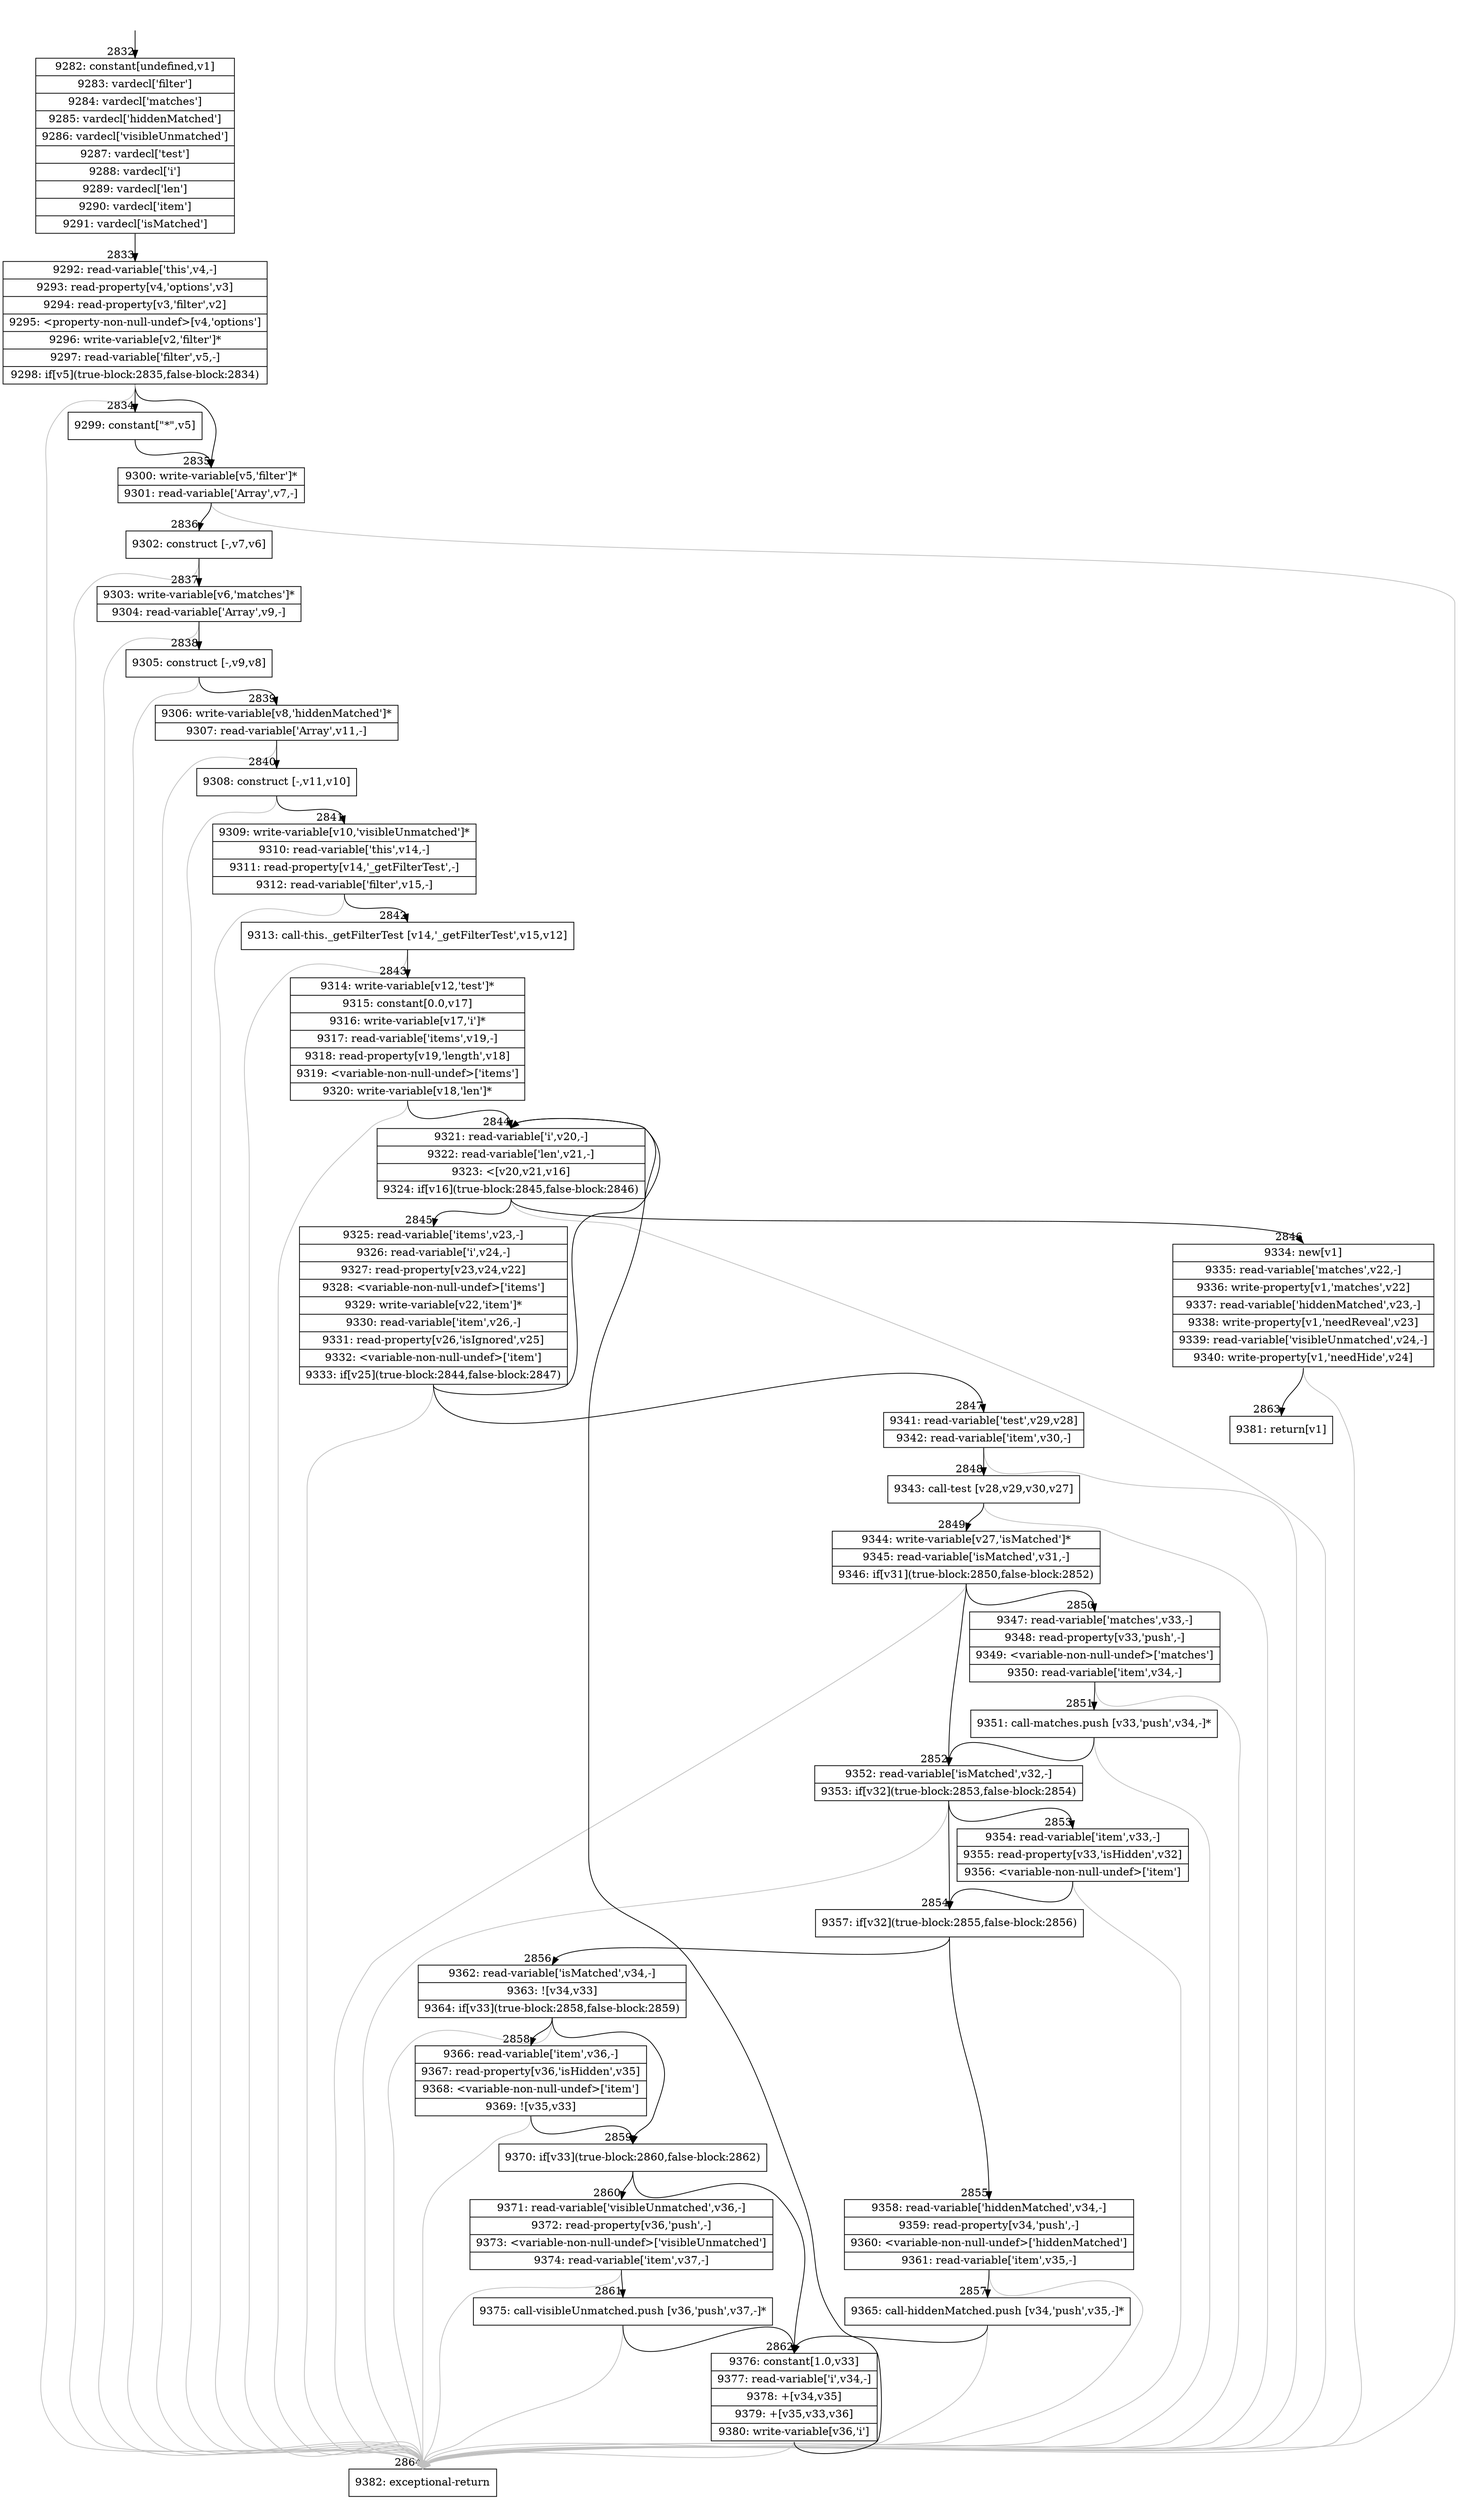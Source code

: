 digraph {
rankdir="TD"
BB_entry265[shape=none,label=""];
BB_entry265 -> BB2832 [tailport=s, headport=n, headlabel="    2832"]
BB2832 [shape=record label="{9282: constant[undefined,v1]|9283: vardecl['filter']|9284: vardecl['matches']|9285: vardecl['hiddenMatched']|9286: vardecl['visibleUnmatched']|9287: vardecl['test']|9288: vardecl['i']|9289: vardecl['len']|9290: vardecl['item']|9291: vardecl['isMatched']}" ] 
BB2832 -> BB2833 [tailport=s, headport=n, headlabel="      2833"]
BB2833 [shape=record label="{9292: read-variable['this',v4,-]|9293: read-property[v4,'options',v3]|9294: read-property[v3,'filter',v2]|9295: \<property-non-null-undef\>[v4,'options']|9296: write-variable[v2,'filter']*|9297: read-variable['filter',v5,-]|9298: if[v5](true-block:2835,false-block:2834)}" ] 
BB2833 -> BB2835 [tailport=s, headport=n, headlabel="      2835"]
BB2833 -> BB2834 [tailport=s, headport=n, headlabel="      2834"]
BB2833 -> BB2864 [tailport=s, headport=n, color=gray, headlabel="      2864"]
BB2834 [shape=record label="{9299: constant[\"*\",v5]}" ] 
BB2834 -> BB2835 [tailport=s, headport=n]
BB2835 [shape=record label="{9300: write-variable[v5,'filter']*|9301: read-variable['Array',v7,-]}" ] 
BB2835 -> BB2836 [tailport=s, headport=n, headlabel="      2836"]
BB2835 -> BB2864 [tailport=s, headport=n, color=gray]
BB2836 [shape=record label="{9302: construct [-,v7,v6]}" ] 
BB2836 -> BB2837 [tailport=s, headport=n, headlabel="      2837"]
BB2836 -> BB2864 [tailport=s, headport=n, color=gray]
BB2837 [shape=record label="{9303: write-variable[v6,'matches']*|9304: read-variable['Array',v9,-]}" ] 
BB2837 -> BB2838 [tailport=s, headport=n, headlabel="      2838"]
BB2837 -> BB2864 [tailport=s, headport=n, color=gray]
BB2838 [shape=record label="{9305: construct [-,v9,v8]}" ] 
BB2838 -> BB2839 [tailport=s, headport=n, headlabel="      2839"]
BB2838 -> BB2864 [tailport=s, headport=n, color=gray]
BB2839 [shape=record label="{9306: write-variable[v8,'hiddenMatched']*|9307: read-variable['Array',v11,-]}" ] 
BB2839 -> BB2840 [tailport=s, headport=n, headlabel="      2840"]
BB2839 -> BB2864 [tailport=s, headport=n, color=gray]
BB2840 [shape=record label="{9308: construct [-,v11,v10]}" ] 
BB2840 -> BB2841 [tailport=s, headport=n, headlabel="      2841"]
BB2840 -> BB2864 [tailport=s, headport=n, color=gray]
BB2841 [shape=record label="{9309: write-variable[v10,'visibleUnmatched']*|9310: read-variable['this',v14,-]|9311: read-property[v14,'_getFilterTest',-]|9312: read-variable['filter',v15,-]}" ] 
BB2841 -> BB2842 [tailport=s, headport=n, headlabel="      2842"]
BB2841 -> BB2864 [tailport=s, headport=n, color=gray]
BB2842 [shape=record label="{9313: call-this._getFilterTest [v14,'_getFilterTest',v15,v12]}" ] 
BB2842 -> BB2843 [tailport=s, headport=n, headlabel="      2843"]
BB2842 -> BB2864 [tailport=s, headport=n, color=gray]
BB2843 [shape=record label="{9314: write-variable[v12,'test']*|9315: constant[0.0,v17]|9316: write-variable[v17,'i']*|9317: read-variable['items',v19,-]|9318: read-property[v19,'length',v18]|9319: \<variable-non-null-undef\>['items']|9320: write-variable[v18,'len']*}" ] 
BB2843 -> BB2844 [tailport=s, headport=n, headlabel="      2844"]
BB2843 -> BB2864 [tailport=s, headport=n, color=gray]
BB2844 [shape=record label="{9321: read-variable['i',v20,-]|9322: read-variable['len',v21,-]|9323: \<[v20,v21,v16]|9324: if[v16](true-block:2845,false-block:2846)}" ] 
BB2844 -> BB2845 [tailport=s, headport=n, headlabel="      2845"]
BB2844 -> BB2846 [tailport=s, headport=n, headlabel="      2846"]
BB2844 -> BB2864 [tailport=s, headport=n, color=gray]
BB2845 [shape=record label="{9325: read-variable['items',v23,-]|9326: read-variable['i',v24,-]|9327: read-property[v23,v24,v22]|9328: \<variable-non-null-undef\>['items']|9329: write-variable[v22,'item']*|9330: read-variable['item',v26,-]|9331: read-property[v26,'isIgnored',v25]|9332: \<variable-non-null-undef\>['item']|9333: if[v25](true-block:2844,false-block:2847)}" ] 
BB2845 -> BB2844 [tailport=s, headport=n]
BB2845 -> BB2847 [tailport=s, headport=n, headlabel="      2847"]
BB2845 -> BB2864 [tailport=s, headport=n, color=gray]
BB2846 [shape=record label="{9334: new[v1]|9335: read-variable['matches',v22,-]|9336: write-property[v1,'matches',v22]|9337: read-variable['hiddenMatched',v23,-]|9338: write-property[v1,'needReveal',v23]|9339: read-variable['visibleUnmatched',v24,-]|9340: write-property[v1,'needHide',v24]}" ] 
BB2846 -> BB2863 [tailport=s, headport=n, headlabel="      2863"]
BB2846 -> BB2864 [tailport=s, headport=n, color=gray]
BB2847 [shape=record label="{9341: read-variable['test',v29,v28]|9342: read-variable['item',v30,-]}" ] 
BB2847 -> BB2848 [tailport=s, headport=n, headlabel="      2848"]
BB2847 -> BB2864 [tailport=s, headport=n, color=gray]
BB2848 [shape=record label="{9343: call-test [v28,v29,v30,v27]}" ] 
BB2848 -> BB2849 [tailport=s, headport=n, headlabel="      2849"]
BB2848 -> BB2864 [tailport=s, headport=n, color=gray]
BB2849 [shape=record label="{9344: write-variable[v27,'isMatched']*|9345: read-variable['isMatched',v31,-]|9346: if[v31](true-block:2850,false-block:2852)}" ] 
BB2849 -> BB2850 [tailport=s, headport=n, headlabel="      2850"]
BB2849 -> BB2852 [tailport=s, headport=n, headlabel="      2852"]
BB2849 -> BB2864 [tailport=s, headport=n, color=gray]
BB2850 [shape=record label="{9347: read-variable['matches',v33,-]|9348: read-property[v33,'push',-]|9349: \<variable-non-null-undef\>['matches']|9350: read-variable['item',v34,-]}" ] 
BB2850 -> BB2851 [tailport=s, headport=n, headlabel="      2851"]
BB2850 -> BB2864 [tailport=s, headport=n, color=gray]
BB2851 [shape=record label="{9351: call-matches.push [v33,'push',v34,-]*}" ] 
BB2851 -> BB2852 [tailport=s, headport=n]
BB2851 -> BB2864 [tailport=s, headport=n, color=gray]
BB2852 [shape=record label="{9352: read-variable['isMatched',v32,-]|9353: if[v32](true-block:2853,false-block:2854)}" ] 
BB2852 -> BB2854 [tailport=s, headport=n, headlabel="      2854"]
BB2852 -> BB2853 [tailport=s, headport=n, headlabel="      2853"]
BB2852 -> BB2864 [tailport=s, headport=n, color=gray]
BB2853 [shape=record label="{9354: read-variable['item',v33,-]|9355: read-property[v33,'isHidden',v32]|9356: \<variable-non-null-undef\>['item']}" ] 
BB2853 -> BB2854 [tailport=s, headport=n]
BB2853 -> BB2864 [tailport=s, headport=n, color=gray]
BB2854 [shape=record label="{9357: if[v32](true-block:2855,false-block:2856)}" ] 
BB2854 -> BB2855 [tailport=s, headport=n, headlabel="      2855"]
BB2854 -> BB2856 [tailport=s, headport=n, headlabel="      2856"]
BB2855 [shape=record label="{9358: read-variable['hiddenMatched',v34,-]|9359: read-property[v34,'push',-]|9360: \<variable-non-null-undef\>['hiddenMatched']|9361: read-variable['item',v35,-]}" ] 
BB2855 -> BB2857 [tailport=s, headport=n, headlabel="      2857"]
BB2855 -> BB2864 [tailport=s, headport=n, color=gray]
BB2856 [shape=record label="{9362: read-variable['isMatched',v34,-]|9363: ![v34,v33]|9364: if[v33](true-block:2858,false-block:2859)}" ] 
BB2856 -> BB2859 [tailport=s, headport=n, headlabel="      2859"]
BB2856 -> BB2858 [tailport=s, headport=n, headlabel="      2858"]
BB2856 -> BB2864 [tailport=s, headport=n, color=gray]
BB2857 [shape=record label="{9365: call-hiddenMatched.push [v34,'push',v35,-]*}" ] 
BB2857 -> BB2862 [tailport=s, headport=n, headlabel="      2862"]
BB2857 -> BB2864 [tailport=s, headport=n, color=gray]
BB2858 [shape=record label="{9366: read-variable['item',v36,-]|9367: read-property[v36,'isHidden',v35]|9368: \<variable-non-null-undef\>['item']|9369: ![v35,v33]}" ] 
BB2858 -> BB2859 [tailport=s, headport=n]
BB2858 -> BB2864 [tailport=s, headport=n, color=gray]
BB2859 [shape=record label="{9370: if[v33](true-block:2860,false-block:2862)}" ] 
BB2859 -> BB2860 [tailport=s, headport=n, headlabel="      2860"]
BB2859 -> BB2862 [tailport=s, headport=n]
BB2860 [shape=record label="{9371: read-variable['visibleUnmatched',v36,-]|9372: read-property[v36,'push',-]|9373: \<variable-non-null-undef\>['visibleUnmatched']|9374: read-variable['item',v37,-]}" ] 
BB2860 -> BB2861 [tailport=s, headport=n, headlabel="      2861"]
BB2860 -> BB2864 [tailport=s, headport=n, color=gray]
BB2861 [shape=record label="{9375: call-visibleUnmatched.push [v36,'push',v37,-]*}" ] 
BB2861 -> BB2862 [tailport=s, headport=n]
BB2861 -> BB2864 [tailport=s, headport=n, color=gray]
BB2862 [shape=record label="{9376: constant[1.0,v33]|9377: read-variable['i',v34,-]|9378: +[v34,v35]|9379: +[v35,v33,v36]|9380: write-variable[v36,'i']}" ] 
BB2862 -> BB2844 [tailport=s, headport=n]
BB2862 -> BB2864 [tailport=s, headport=n, color=gray]
BB2863 [shape=record label="{9381: return[v1]}" ] 
BB2864 [shape=record label="{9382: exceptional-return}" ] 
//#$~ 3908
}
